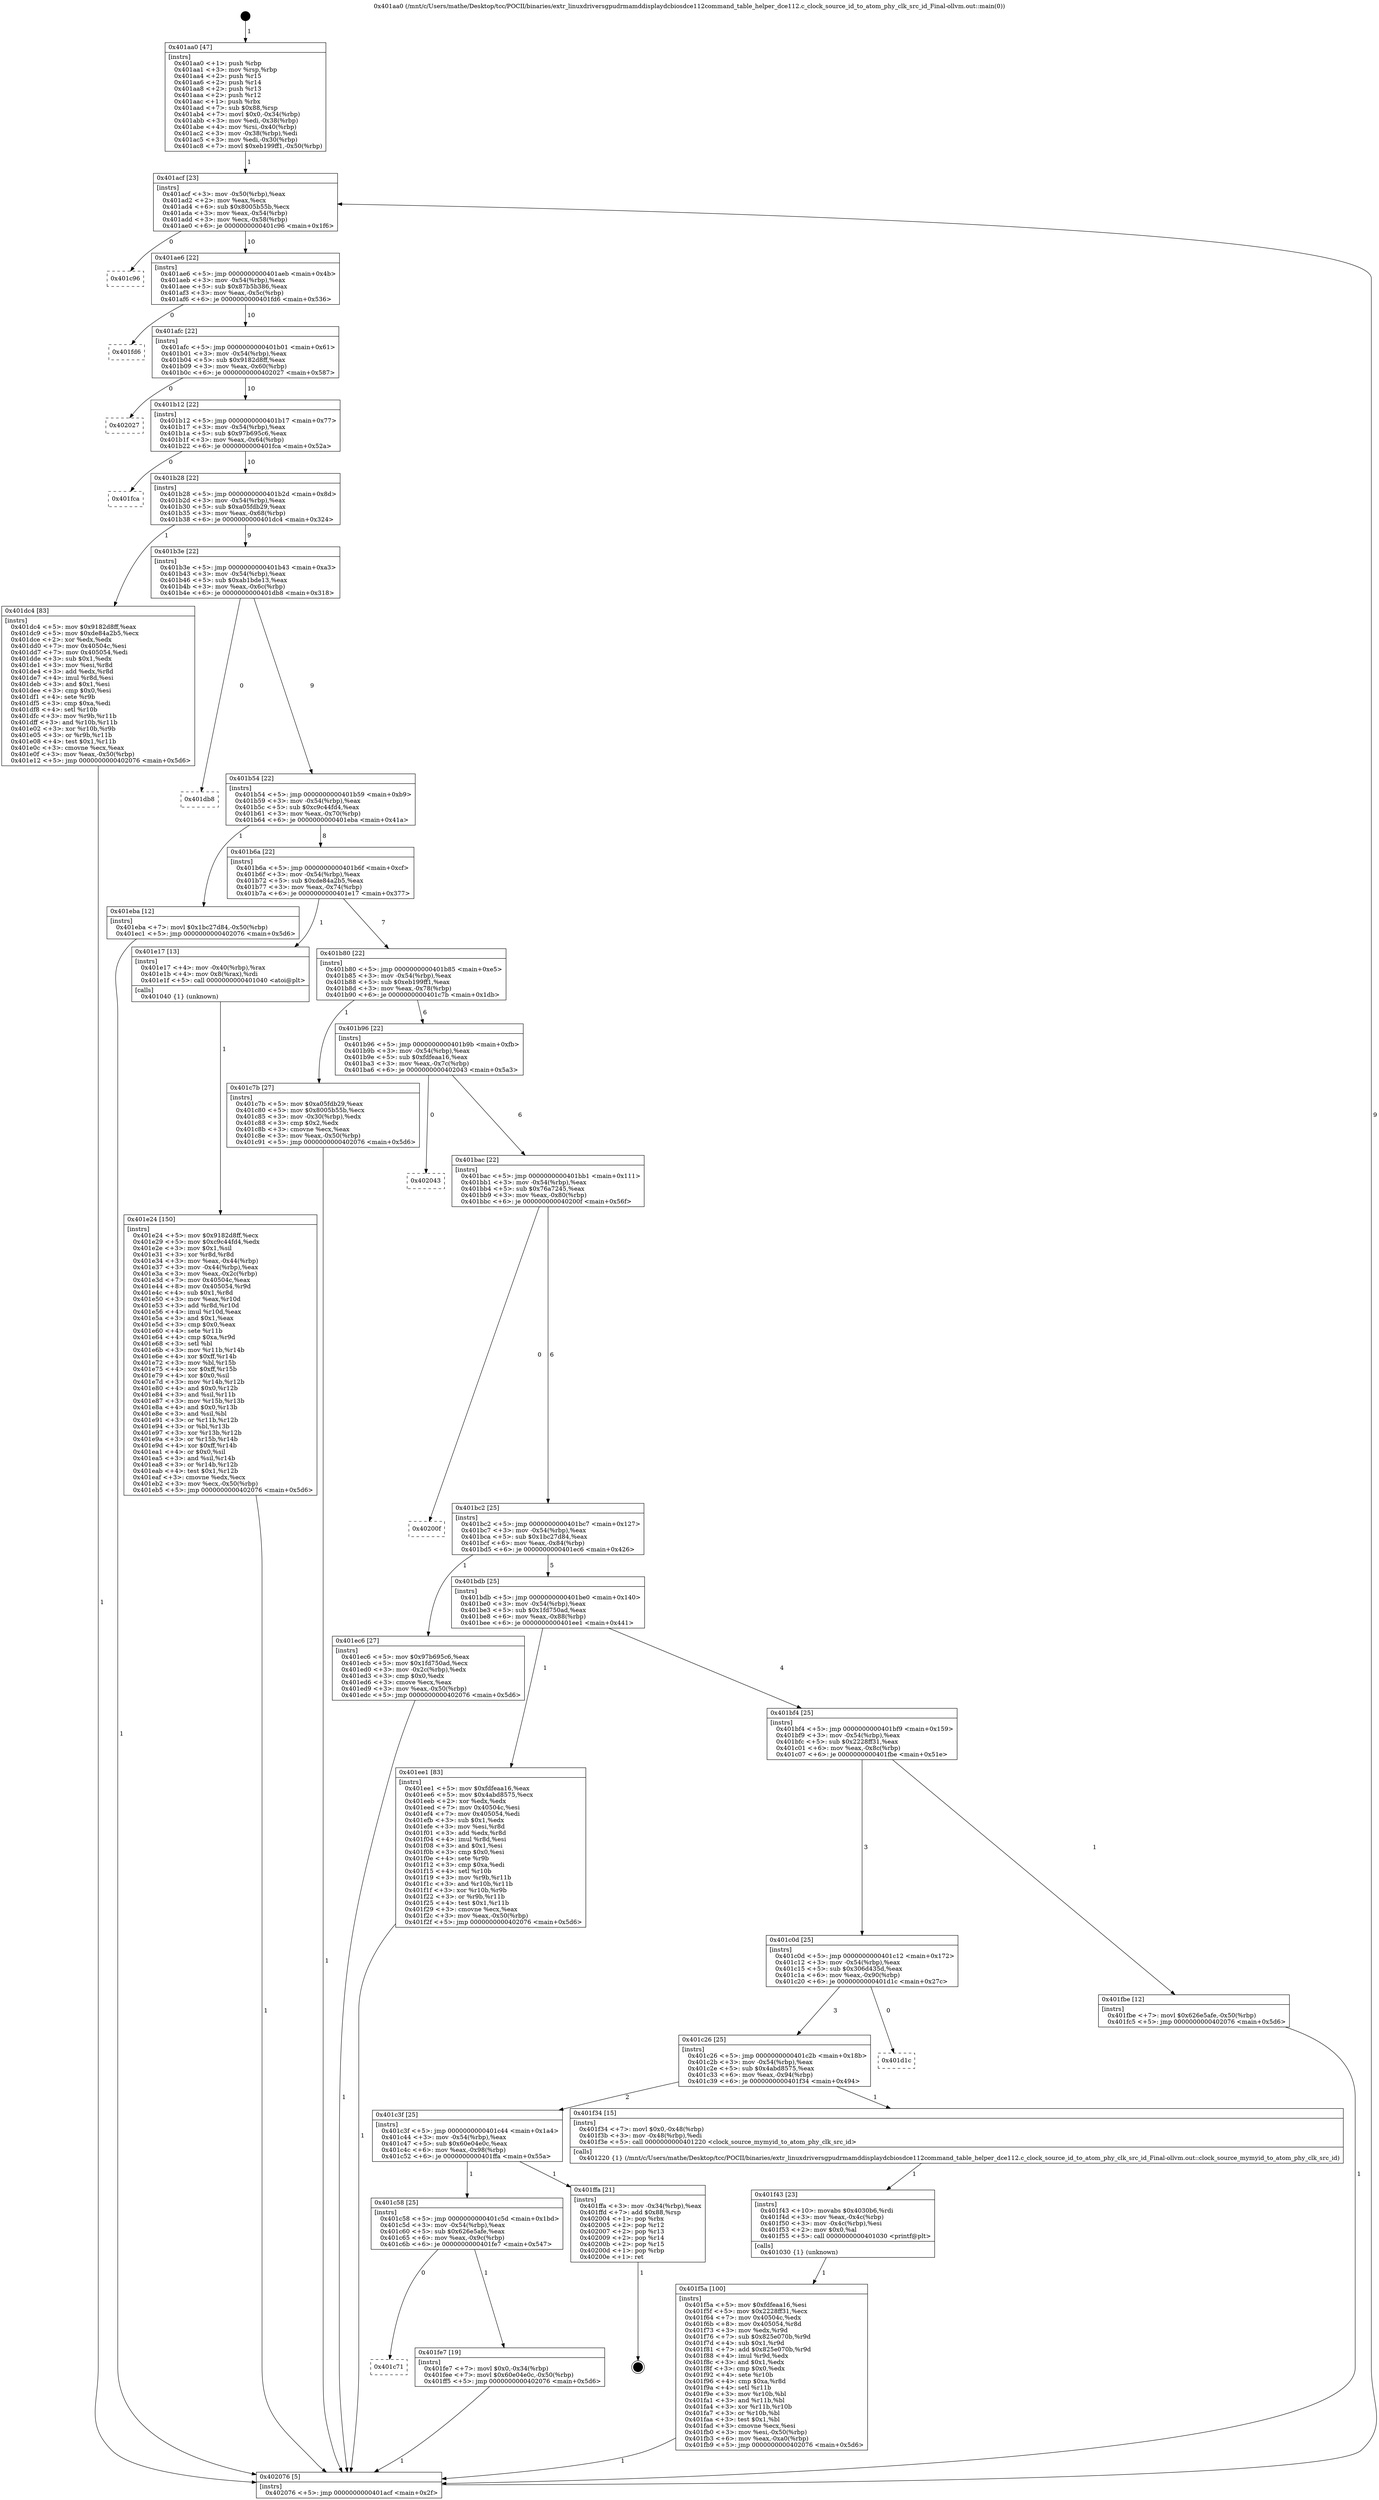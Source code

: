 digraph "0x401aa0" {
  label = "0x401aa0 (/mnt/c/Users/mathe/Desktop/tcc/POCII/binaries/extr_linuxdriversgpudrmamddisplaydcbiosdce112command_table_helper_dce112.c_clock_source_id_to_atom_phy_clk_src_id_Final-ollvm.out::main(0))"
  labelloc = "t"
  node[shape=record]

  Entry [label="",width=0.3,height=0.3,shape=circle,fillcolor=black,style=filled]
  "0x401acf" [label="{
     0x401acf [23]\l
     | [instrs]\l
     &nbsp;&nbsp;0x401acf \<+3\>: mov -0x50(%rbp),%eax\l
     &nbsp;&nbsp;0x401ad2 \<+2\>: mov %eax,%ecx\l
     &nbsp;&nbsp;0x401ad4 \<+6\>: sub $0x8005b55b,%ecx\l
     &nbsp;&nbsp;0x401ada \<+3\>: mov %eax,-0x54(%rbp)\l
     &nbsp;&nbsp;0x401add \<+3\>: mov %ecx,-0x58(%rbp)\l
     &nbsp;&nbsp;0x401ae0 \<+6\>: je 0000000000401c96 \<main+0x1f6\>\l
  }"]
  "0x401c96" [label="{
     0x401c96\l
  }", style=dashed]
  "0x401ae6" [label="{
     0x401ae6 [22]\l
     | [instrs]\l
     &nbsp;&nbsp;0x401ae6 \<+5\>: jmp 0000000000401aeb \<main+0x4b\>\l
     &nbsp;&nbsp;0x401aeb \<+3\>: mov -0x54(%rbp),%eax\l
     &nbsp;&nbsp;0x401aee \<+5\>: sub $0x87b5b386,%eax\l
     &nbsp;&nbsp;0x401af3 \<+3\>: mov %eax,-0x5c(%rbp)\l
     &nbsp;&nbsp;0x401af6 \<+6\>: je 0000000000401fd6 \<main+0x536\>\l
  }"]
  Exit [label="",width=0.3,height=0.3,shape=circle,fillcolor=black,style=filled,peripheries=2]
  "0x401fd6" [label="{
     0x401fd6\l
  }", style=dashed]
  "0x401afc" [label="{
     0x401afc [22]\l
     | [instrs]\l
     &nbsp;&nbsp;0x401afc \<+5\>: jmp 0000000000401b01 \<main+0x61\>\l
     &nbsp;&nbsp;0x401b01 \<+3\>: mov -0x54(%rbp),%eax\l
     &nbsp;&nbsp;0x401b04 \<+5\>: sub $0x9182d8ff,%eax\l
     &nbsp;&nbsp;0x401b09 \<+3\>: mov %eax,-0x60(%rbp)\l
     &nbsp;&nbsp;0x401b0c \<+6\>: je 0000000000402027 \<main+0x587\>\l
  }"]
  "0x401c71" [label="{
     0x401c71\l
  }", style=dashed]
  "0x402027" [label="{
     0x402027\l
  }", style=dashed]
  "0x401b12" [label="{
     0x401b12 [22]\l
     | [instrs]\l
     &nbsp;&nbsp;0x401b12 \<+5\>: jmp 0000000000401b17 \<main+0x77\>\l
     &nbsp;&nbsp;0x401b17 \<+3\>: mov -0x54(%rbp),%eax\l
     &nbsp;&nbsp;0x401b1a \<+5\>: sub $0x97b695c6,%eax\l
     &nbsp;&nbsp;0x401b1f \<+3\>: mov %eax,-0x64(%rbp)\l
     &nbsp;&nbsp;0x401b22 \<+6\>: je 0000000000401fca \<main+0x52a\>\l
  }"]
  "0x401fe7" [label="{
     0x401fe7 [19]\l
     | [instrs]\l
     &nbsp;&nbsp;0x401fe7 \<+7\>: movl $0x0,-0x34(%rbp)\l
     &nbsp;&nbsp;0x401fee \<+7\>: movl $0x60e04e0c,-0x50(%rbp)\l
     &nbsp;&nbsp;0x401ff5 \<+5\>: jmp 0000000000402076 \<main+0x5d6\>\l
  }"]
  "0x401fca" [label="{
     0x401fca\l
  }", style=dashed]
  "0x401b28" [label="{
     0x401b28 [22]\l
     | [instrs]\l
     &nbsp;&nbsp;0x401b28 \<+5\>: jmp 0000000000401b2d \<main+0x8d\>\l
     &nbsp;&nbsp;0x401b2d \<+3\>: mov -0x54(%rbp),%eax\l
     &nbsp;&nbsp;0x401b30 \<+5\>: sub $0xa05fdb29,%eax\l
     &nbsp;&nbsp;0x401b35 \<+3\>: mov %eax,-0x68(%rbp)\l
     &nbsp;&nbsp;0x401b38 \<+6\>: je 0000000000401dc4 \<main+0x324\>\l
  }"]
  "0x401c58" [label="{
     0x401c58 [25]\l
     | [instrs]\l
     &nbsp;&nbsp;0x401c58 \<+5\>: jmp 0000000000401c5d \<main+0x1bd\>\l
     &nbsp;&nbsp;0x401c5d \<+3\>: mov -0x54(%rbp),%eax\l
     &nbsp;&nbsp;0x401c60 \<+5\>: sub $0x626e5afe,%eax\l
     &nbsp;&nbsp;0x401c65 \<+6\>: mov %eax,-0x9c(%rbp)\l
     &nbsp;&nbsp;0x401c6b \<+6\>: je 0000000000401fe7 \<main+0x547\>\l
  }"]
  "0x401dc4" [label="{
     0x401dc4 [83]\l
     | [instrs]\l
     &nbsp;&nbsp;0x401dc4 \<+5\>: mov $0x9182d8ff,%eax\l
     &nbsp;&nbsp;0x401dc9 \<+5\>: mov $0xde84a2b5,%ecx\l
     &nbsp;&nbsp;0x401dce \<+2\>: xor %edx,%edx\l
     &nbsp;&nbsp;0x401dd0 \<+7\>: mov 0x40504c,%esi\l
     &nbsp;&nbsp;0x401dd7 \<+7\>: mov 0x405054,%edi\l
     &nbsp;&nbsp;0x401dde \<+3\>: sub $0x1,%edx\l
     &nbsp;&nbsp;0x401de1 \<+3\>: mov %esi,%r8d\l
     &nbsp;&nbsp;0x401de4 \<+3\>: add %edx,%r8d\l
     &nbsp;&nbsp;0x401de7 \<+4\>: imul %r8d,%esi\l
     &nbsp;&nbsp;0x401deb \<+3\>: and $0x1,%esi\l
     &nbsp;&nbsp;0x401dee \<+3\>: cmp $0x0,%esi\l
     &nbsp;&nbsp;0x401df1 \<+4\>: sete %r9b\l
     &nbsp;&nbsp;0x401df5 \<+3\>: cmp $0xa,%edi\l
     &nbsp;&nbsp;0x401df8 \<+4\>: setl %r10b\l
     &nbsp;&nbsp;0x401dfc \<+3\>: mov %r9b,%r11b\l
     &nbsp;&nbsp;0x401dff \<+3\>: and %r10b,%r11b\l
     &nbsp;&nbsp;0x401e02 \<+3\>: xor %r10b,%r9b\l
     &nbsp;&nbsp;0x401e05 \<+3\>: or %r9b,%r11b\l
     &nbsp;&nbsp;0x401e08 \<+4\>: test $0x1,%r11b\l
     &nbsp;&nbsp;0x401e0c \<+3\>: cmovne %ecx,%eax\l
     &nbsp;&nbsp;0x401e0f \<+3\>: mov %eax,-0x50(%rbp)\l
     &nbsp;&nbsp;0x401e12 \<+5\>: jmp 0000000000402076 \<main+0x5d6\>\l
  }"]
  "0x401b3e" [label="{
     0x401b3e [22]\l
     | [instrs]\l
     &nbsp;&nbsp;0x401b3e \<+5\>: jmp 0000000000401b43 \<main+0xa3\>\l
     &nbsp;&nbsp;0x401b43 \<+3\>: mov -0x54(%rbp),%eax\l
     &nbsp;&nbsp;0x401b46 \<+5\>: sub $0xab1bde13,%eax\l
     &nbsp;&nbsp;0x401b4b \<+3\>: mov %eax,-0x6c(%rbp)\l
     &nbsp;&nbsp;0x401b4e \<+6\>: je 0000000000401db8 \<main+0x318\>\l
  }"]
  "0x401ffa" [label="{
     0x401ffa [21]\l
     | [instrs]\l
     &nbsp;&nbsp;0x401ffa \<+3\>: mov -0x34(%rbp),%eax\l
     &nbsp;&nbsp;0x401ffd \<+7\>: add $0x88,%rsp\l
     &nbsp;&nbsp;0x402004 \<+1\>: pop %rbx\l
     &nbsp;&nbsp;0x402005 \<+2\>: pop %r12\l
     &nbsp;&nbsp;0x402007 \<+2\>: pop %r13\l
     &nbsp;&nbsp;0x402009 \<+2\>: pop %r14\l
     &nbsp;&nbsp;0x40200b \<+2\>: pop %r15\l
     &nbsp;&nbsp;0x40200d \<+1\>: pop %rbp\l
     &nbsp;&nbsp;0x40200e \<+1\>: ret\l
  }"]
  "0x401db8" [label="{
     0x401db8\l
  }", style=dashed]
  "0x401b54" [label="{
     0x401b54 [22]\l
     | [instrs]\l
     &nbsp;&nbsp;0x401b54 \<+5\>: jmp 0000000000401b59 \<main+0xb9\>\l
     &nbsp;&nbsp;0x401b59 \<+3\>: mov -0x54(%rbp),%eax\l
     &nbsp;&nbsp;0x401b5c \<+5\>: sub $0xc9c44fd4,%eax\l
     &nbsp;&nbsp;0x401b61 \<+3\>: mov %eax,-0x70(%rbp)\l
     &nbsp;&nbsp;0x401b64 \<+6\>: je 0000000000401eba \<main+0x41a\>\l
  }"]
  "0x401f5a" [label="{
     0x401f5a [100]\l
     | [instrs]\l
     &nbsp;&nbsp;0x401f5a \<+5\>: mov $0xfdfeaa16,%esi\l
     &nbsp;&nbsp;0x401f5f \<+5\>: mov $0x2228ff31,%ecx\l
     &nbsp;&nbsp;0x401f64 \<+7\>: mov 0x40504c,%edx\l
     &nbsp;&nbsp;0x401f6b \<+8\>: mov 0x405054,%r8d\l
     &nbsp;&nbsp;0x401f73 \<+3\>: mov %edx,%r9d\l
     &nbsp;&nbsp;0x401f76 \<+7\>: sub $0x825e070b,%r9d\l
     &nbsp;&nbsp;0x401f7d \<+4\>: sub $0x1,%r9d\l
     &nbsp;&nbsp;0x401f81 \<+7\>: add $0x825e070b,%r9d\l
     &nbsp;&nbsp;0x401f88 \<+4\>: imul %r9d,%edx\l
     &nbsp;&nbsp;0x401f8c \<+3\>: and $0x1,%edx\l
     &nbsp;&nbsp;0x401f8f \<+3\>: cmp $0x0,%edx\l
     &nbsp;&nbsp;0x401f92 \<+4\>: sete %r10b\l
     &nbsp;&nbsp;0x401f96 \<+4\>: cmp $0xa,%r8d\l
     &nbsp;&nbsp;0x401f9a \<+4\>: setl %r11b\l
     &nbsp;&nbsp;0x401f9e \<+3\>: mov %r10b,%bl\l
     &nbsp;&nbsp;0x401fa1 \<+3\>: and %r11b,%bl\l
     &nbsp;&nbsp;0x401fa4 \<+3\>: xor %r11b,%r10b\l
     &nbsp;&nbsp;0x401fa7 \<+3\>: or %r10b,%bl\l
     &nbsp;&nbsp;0x401faa \<+3\>: test $0x1,%bl\l
     &nbsp;&nbsp;0x401fad \<+3\>: cmovne %ecx,%esi\l
     &nbsp;&nbsp;0x401fb0 \<+3\>: mov %esi,-0x50(%rbp)\l
     &nbsp;&nbsp;0x401fb3 \<+6\>: mov %eax,-0xa0(%rbp)\l
     &nbsp;&nbsp;0x401fb9 \<+5\>: jmp 0000000000402076 \<main+0x5d6\>\l
  }"]
  "0x401eba" [label="{
     0x401eba [12]\l
     | [instrs]\l
     &nbsp;&nbsp;0x401eba \<+7\>: movl $0x1bc27d84,-0x50(%rbp)\l
     &nbsp;&nbsp;0x401ec1 \<+5\>: jmp 0000000000402076 \<main+0x5d6\>\l
  }"]
  "0x401b6a" [label="{
     0x401b6a [22]\l
     | [instrs]\l
     &nbsp;&nbsp;0x401b6a \<+5\>: jmp 0000000000401b6f \<main+0xcf\>\l
     &nbsp;&nbsp;0x401b6f \<+3\>: mov -0x54(%rbp),%eax\l
     &nbsp;&nbsp;0x401b72 \<+5\>: sub $0xde84a2b5,%eax\l
     &nbsp;&nbsp;0x401b77 \<+3\>: mov %eax,-0x74(%rbp)\l
     &nbsp;&nbsp;0x401b7a \<+6\>: je 0000000000401e17 \<main+0x377\>\l
  }"]
  "0x401f43" [label="{
     0x401f43 [23]\l
     | [instrs]\l
     &nbsp;&nbsp;0x401f43 \<+10\>: movabs $0x4030b6,%rdi\l
     &nbsp;&nbsp;0x401f4d \<+3\>: mov %eax,-0x4c(%rbp)\l
     &nbsp;&nbsp;0x401f50 \<+3\>: mov -0x4c(%rbp),%esi\l
     &nbsp;&nbsp;0x401f53 \<+2\>: mov $0x0,%al\l
     &nbsp;&nbsp;0x401f55 \<+5\>: call 0000000000401030 \<printf@plt\>\l
     | [calls]\l
     &nbsp;&nbsp;0x401030 \{1\} (unknown)\l
  }"]
  "0x401e17" [label="{
     0x401e17 [13]\l
     | [instrs]\l
     &nbsp;&nbsp;0x401e17 \<+4\>: mov -0x40(%rbp),%rax\l
     &nbsp;&nbsp;0x401e1b \<+4\>: mov 0x8(%rax),%rdi\l
     &nbsp;&nbsp;0x401e1f \<+5\>: call 0000000000401040 \<atoi@plt\>\l
     | [calls]\l
     &nbsp;&nbsp;0x401040 \{1\} (unknown)\l
  }"]
  "0x401b80" [label="{
     0x401b80 [22]\l
     | [instrs]\l
     &nbsp;&nbsp;0x401b80 \<+5\>: jmp 0000000000401b85 \<main+0xe5\>\l
     &nbsp;&nbsp;0x401b85 \<+3\>: mov -0x54(%rbp),%eax\l
     &nbsp;&nbsp;0x401b88 \<+5\>: sub $0xeb199ff1,%eax\l
     &nbsp;&nbsp;0x401b8d \<+3\>: mov %eax,-0x78(%rbp)\l
     &nbsp;&nbsp;0x401b90 \<+6\>: je 0000000000401c7b \<main+0x1db\>\l
  }"]
  "0x401c3f" [label="{
     0x401c3f [25]\l
     | [instrs]\l
     &nbsp;&nbsp;0x401c3f \<+5\>: jmp 0000000000401c44 \<main+0x1a4\>\l
     &nbsp;&nbsp;0x401c44 \<+3\>: mov -0x54(%rbp),%eax\l
     &nbsp;&nbsp;0x401c47 \<+5\>: sub $0x60e04e0c,%eax\l
     &nbsp;&nbsp;0x401c4c \<+6\>: mov %eax,-0x98(%rbp)\l
     &nbsp;&nbsp;0x401c52 \<+6\>: je 0000000000401ffa \<main+0x55a\>\l
  }"]
  "0x401c7b" [label="{
     0x401c7b [27]\l
     | [instrs]\l
     &nbsp;&nbsp;0x401c7b \<+5\>: mov $0xa05fdb29,%eax\l
     &nbsp;&nbsp;0x401c80 \<+5\>: mov $0x8005b55b,%ecx\l
     &nbsp;&nbsp;0x401c85 \<+3\>: mov -0x30(%rbp),%edx\l
     &nbsp;&nbsp;0x401c88 \<+3\>: cmp $0x2,%edx\l
     &nbsp;&nbsp;0x401c8b \<+3\>: cmovne %ecx,%eax\l
     &nbsp;&nbsp;0x401c8e \<+3\>: mov %eax,-0x50(%rbp)\l
     &nbsp;&nbsp;0x401c91 \<+5\>: jmp 0000000000402076 \<main+0x5d6\>\l
  }"]
  "0x401b96" [label="{
     0x401b96 [22]\l
     | [instrs]\l
     &nbsp;&nbsp;0x401b96 \<+5\>: jmp 0000000000401b9b \<main+0xfb\>\l
     &nbsp;&nbsp;0x401b9b \<+3\>: mov -0x54(%rbp),%eax\l
     &nbsp;&nbsp;0x401b9e \<+5\>: sub $0xfdfeaa16,%eax\l
     &nbsp;&nbsp;0x401ba3 \<+3\>: mov %eax,-0x7c(%rbp)\l
     &nbsp;&nbsp;0x401ba6 \<+6\>: je 0000000000402043 \<main+0x5a3\>\l
  }"]
  "0x402076" [label="{
     0x402076 [5]\l
     | [instrs]\l
     &nbsp;&nbsp;0x402076 \<+5\>: jmp 0000000000401acf \<main+0x2f\>\l
  }"]
  "0x401aa0" [label="{
     0x401aa0 [47]\l
     | [instrs]\l
     &nbsp;&nbsp;0x401aa0 \<+1\>: push %rbp\l
     &nbsp;&nbsp;0x401aa1 \<+3\>: mov %rsp,%rbp\l
     &nbsp;&nbsp;0x401aa4 \<+2\>: push %r15\l
     &nbsp;&nbsp;0x401aa6 \<+2\>: push %r14\l
     &nbsp;&nbsp;0x401aa8 \<+2\>: push %r13\l
     &nbsp;&nbsp;0x401aaa \<+2\>: push %r12\l
     &nbsp;&nbsp;0x401aac \<+1\>: push %rbx\l
     &nbsp;&nbsp;0x401aad \<+7\>: sub $0x88,%rsp\l
     &nbsp;&nbsp;0x401ab4 \<+7\>: movl $0x0,-0x34(%rbp)\l
     &nbsp;&nbsp;0x401abb \<+3\>: mov %edi,-0x38(%rbp)\l
     &nbsp;&nbsp;0x401abe \<+4\>: mov %rsi,-0x40(%rbp)\l
     &nbsp;&nbsp;0x401ac2 \<+3\>: mov -0x38(%rbp),%edi\l
     &nbsp;&nbsp;0x401ac5 \<+3\>: mov %edi,-0x30(%rbp)\l
     &nbsp;&nbsp;0x401ac8 \<+7\>: movl $0xeb199ff1,-0x50(%rbp)\l
  }"]
  "0x401e24" [label="{
     0x401e24 [150]\l
     | [instrs]\l
     &nbsp;&nbsp;0x401e24 \<+5\>: mov $0x9182d8ff,%ecx\l
     &nbsp;&nbsp;0x401e29 \<+5\>: mov $0xc9c44fd4,%edx\l
     &nbsp;&nbsp;0x401e2e \<+3\>: mov $0x1,%sil\l
     &nbsp;&nbsp;0x401e31 \<+3\>: xor %r8d,%r8d\l
     &nbsp;&nbsp;0x401e34 \<+3\>: mov %eax,-0x44(%rbp)\l
     &nbsp;&nbsp;0x401e37 \<+3\>: mov -0x44(%rbp),%eax\l
     &nbsp;&nbsp;0x401e3a \<+3\>: mov %eax,-0x2c(%rbp)\l
     &nbsp;&nbsp;0x401e3d \<+7\>: mov 0x40504c,%eax\l
     &nbsp;&nbsp;0x401e44 \<+8\>: mov 0x405054,%r9d\l
     &nbsp;&nbsp;0x401e4c \<+4\>: sub $0x1,%r8d\l
     &nbsp;&nbsp;0x401e50 \<+3\>: mov %eax,%r10d\l
     &nbsp;&nbsp;0x401e53 \<+3\>: add %r8d,%r10d\l
     &nbsp;&nbsp;0x401e56 \<+4\>: imul %r10d,%eax\l
     &nbsp;&nbsp;0x401e5a \<+3\>: and $0x1,%eax\l
     &nbsp;&nbsp;0x401e5d \<+3\>: cmp $0x0,%eax\l
     &nbsp;&nbsp;0x401e60 \<+4\>: sete %r11b\l
     &nbsp;&nbsp;0x401e64 \<+4\>: cmp $0xa,%r9d\l
     &nbsp;&nbsp;0x401e68 \<+3\>: setl %bl\l
     &nbsp;&nbsp;0x401e6b \<+3\>: mov %r11b,%r14b\l
     &nbsp;&nbsp;0x401e6e \<+4\>: xor $0xff,%r14b\l
     &nbsp;&nbsp;0x401e72 \<+3\>: mov %bl,%r15b\l
     &nbsp;&nbsp;0x401e75 \<+4\>: xor $0xff,%r15b\l
     &nbsp;&nbsp;0x401e79 \<+4\>: xor $0x0,%sil\l
     &nbsp;&nbsp;0x401e7d \<+3\>: mov %r14b,%r12b\l
     &nbsp;&nbsp;0x401e80 \<+4\>: and $0x0,%r12b\l
     &nbsp;&nbsp;0x401e84 \<+3\>: and %sil,%r11b\l
     &nbsp;&nbsp;0x401e87 \<+3\>: mov %r15b,%r13b\l
     &nbsp;&nbsp;0x401e8a \<+4\>: and $0x0,%r13b\l
     &nbsp;&nbsp;0x401e8e \<+3\>: and %sil,%bl\l
     &nbsp;&nbsp;0x401e91 \<+3\>: or %r11b,%r12b\l
     &nbsp;&nbsp;0x401e94 \<+3\>: or %bl,%r13b\l
     &nbsp;&nbsp;0x401e97 \<+3\>: xor %r13b,%r12b\l
     &nbsp;&nbsp;0x401e9a \<+3\>: or %r15b,%r14b\l
     &nbsp;&nbsp;0x401e9d \<+4\>: xor $0xff,%r14b\l
     &nbsp;&nbsp;0x401ea1 \<+4\>: or $0x0,%sil\l
     &nbsp;&nbsp;0x401ea5 \<+3\>: and %sil,%r14b\l
     &nbsp;&nbsp;0x401ea8 \<+3\>: or %r14b,%r12b\l
     &nbsp;&nbsp;0x401eab \<+4\>: test $0x1,%r12b\l
     &nbsp;&nbsp;0x401eaf \<+3\>: cmovne %edx,%ecx\l
     &nbsp;&nbsp;0x401eb2 \<+3\>: mov %ecx,-0x50(%rbp)\l
     &nbsp;&nbsp;0x401eb5 \<+5\>: jmp 0000000000402076 \<main+0x5d6\>\l
  }"]
  "0x401f34" [label="{
     0x401f34 [15]\l
     | [instrs]\l
     &nbsp;&nbsp;0x401f34 \<+7\>: movl $0x0,-0x48(%rbp)\l
     &nbsp;&nbsp;0x401f3b \<+3\>: mov -0x48(%rbp),%edi\l
     &nbsp;&nbsp;0x401f3e \<+5\>: call 0000000000401220 \<clock_source_mymyid_to_atom_phy_clk_src_id\>\l
     | [calls]\l
     &nbsp;&nbsp;0x401220 \{1\} (/mnt/c/Users/mathe/Desktop/tcc/POCII/binaries/extr_linuxdriversgpudrmamddisplaydcbiosdce112command_table_helper_dce112.c_clock_source_id_to_atom_phy_clk_src_id_Final-ollvm.out::clock_source_mymyid_to_atom_phy_clk_src_id)\l
  }"]
  "0x402043" [label="{
     0x402043\l
  }", style=dashed]
  "0x401bac" [label="{
     0x401bac [22]\l
     | [instrs]\l
     &nbsp;&nbsp;0x401bac \<+5\>: jmp 0000000000401bb1 \<main+0x111\>\l
     &nbsp;&nbsp;0x401bb1 \<+3\>: mov -0x54(%rbp),%eax\l
     &nbsp;&nbsp;0x401bb4 \<+5\>: sub $0x76a7245,%eax\l
     &nbsp;&nbsp;0x401bb9 \<+3\>: mov %eax,-0x80(%rbp)\l
     &nbsp;&nbsp;0x401bbc \<+6\>: je 000000000040200f \<main+0x56f\>\l
  }"]
  "0x401c26" [label="{
     0x401c26 [25]\l
     | [instrs]\l
     &nbsp;&nbsp;0x401c26 \<+5\>: jmp 0000000000401c2b \<main+0x18b\>\l
     &nbsp;&nbsp;0x401c2b \<+3\>: mov -0x54(%rbp),%eax\l
     &nbsp;&nbsp;0x401c2e \<+5\>: sub $0x4abd8575,%eax\l
     &nbsp;&nbsp;0x401c33 \<+6\>: mov %eax,-0x94(%rbp)\l
     &nbsp;&nbsp;0x401c39 \<+6\>: je 0000000000401f34 \<main+0x494\>\l
  }"]
  "0x40200f" [label="{
     0x40200f\l
  }", style=dashed]
  "0x401bc2" [label="{
     0x401bc2 [25]\l
     | [instrs]\l
     &nbsp;&nbsp;0x401bc2 \<+5\>: jmp 0000000000401bc7 \<main+0x127\>\l
     &nbsp;&nbsp;0x401bc7 \<+3\>: mov -0x54(%rbp),%eax\l
     &nbsp;&nbsp;0x401bca \<+5\>: sub $0x1bc27d84,%eax\l
     &nbsp;&nbsp;0x401bcf \<+6\>: mov %eax,-0x84(%rbp)\l
     &nbsp;&nbsp;0x401bd5 \<+6\>: je 0000000000401ec6 \<main+0x426\>\l
  }"]
  "0x401d1c" [label="{
     0x401d1c\l
  }", style=dashed]
  "0x401ec6" [label="{
     0x401ec6 [27]\l
     | [instrs]\l
     &nbsp;&nbsp;0x401ec6 \<+5\>: mov $0x97b695c6,%eax\l
     &nbsp;&nbsp;0x401ecb \<+5\>: mov $0x1fd750ad,%ecx\l
     &nbsp;&nbsp;0x401ed0 \<+3\>: mov -0x2c(%rbp),%edx\l
     &nbsp;&nbsp;0x401ed3 \<+3\>: cmp $0x0,%edx\l
     &nbsp;&nbsp;0x401ed6 \<+3\>: cmove %ecx,%eax\l
     &nbsp;&nbsp;0x401ed9 \<+3\>: mov %eax,-0x50(%rbp)\l
     &nbsp;&nbsp;0x401edc \<+5\>: jmp 0000000000402076 \<main+0x5d6\>\l
  }"]
  "0x401bdb" [label="{
     0x401bdb [25]\l
     | [instrs]\l
     &nbsp;&nbsp;0x401bdb \<+5\>: jmp 0000000000401be0 \<main+0x140\>\l
     &nbsp;&nbsp;0x401be0 \<+3\>: mov -0x54(%rbp),%eax\l
     &nbsp;&nbsp;0x401be3 \<+5\>: sub $0x1fd750ad,%eax\l
     &nbsp;&nbsp;0x401be8 \<+6\>: mov %eax,-0x88(%rbp)\l
     &nbsp;&nbsp;0x401bee \<+6\>: je 0000000000401ee1 \<main+0x441\>\l
  }"]
  "0x401c0d" [label="{
     0x401c0d [25]\l
     | [instrs]\l
     &nbsp;&nbsp;0x401c0d \<+5\>: jmp 0000000000401c12 \<main+0x172\>\l
     &nbsp;&nbsp;0x401c12 \<+3\>: mov -0x54(%rbp),%eax\l
     &nbsp;&nbsp;0x401c15 \<+5\>: sub $0x306d435d,%eax\l
     &nbsp;&nbsp;0x401c1a \<+6\>: mov %eax,-0x90(%rbp)\l
     &nbsp;&nbsp;0x401c20 \<+6\>: je 0000000000401d1c \<main+0x27c\>\l
  }"]
  "0x401ee1" [label="{
     0x401ee1 [83]\l
     | [instrs]\l
     &nbsp;&nbsp;0x401ee1 \<+5\>: mov $0xfdfeaa16,%eax\l
     &nbsp;&nbsp;0x401ee6 \<+5\>: mov $0x4abd8575,%ecx\l
     &nbsp;&nbsp;0x401eeb \<+2\>: xor %edx,%edx\l
     &nbsp;&nbsp;0x401eed \<+7\>: mov 0x40504c,%esi\l
     &nbsp;&nbsp;0x401ef4 \<+7\>: mov 0x405054,%edi\l
     &nbsp;&nbsp;0x401efb \<+3\>: sub $0x1,%edx\l
     &nbsp;&nbsp;0x401efe \<+3\>: mov %esi,%r8d\l
     &nbsp;&nbsp;0x401f01 \<+3\>: add %edx,%r8d\l
     &nbsp;&nbsp;0x401f04 \<+4\>: imul %r8d,%esi\l
     &nbsp;&nbsp;0x401f08 \<+3\>: and $0x1,%esi\l
     &nbsp;&nbsp;0x401f0b \<+3\>: cmp $0x0,%esi\l
     &nbsp;&nbsp;0x401f0e \<+4\>: sete %r9b\l
     &nbsp;&nbsp;0x401f12 \<+3\>: cmp $0xa,%edi\l
     &nbsp;&nbsp;0x401f15 \<+4\>: setl %r10b\l
     &nbsp;&nbsp;0x401f19 \<+3\>: mov %r9b,%r11b\l
     &nbsp;&nbsp;0x401f1c \<+3\>: and %r10b,%r11b\l
     &nbsp;&nbsp;0x401f1f \<+3\>: xor %r10b,%r9b\l
     &nbsp;&nbsp;0x401f22 \<+3\>: or %r9b,%r11b\l
     &nbsp;&nbsp;0x401f25 \<+4\>: test $0x1,%r11b\l
     &nbsp;&nbsp;0x401f29 \<+3\>: cmovne %ecx,%eax\l
     &nbsp;&nbsp;0x401f2c \<+3\>: mov %eax,-0x50(%rbp)\l
     &nbsp;&nbsp;0x401f2f \<+5\>: jmp 0000000000402076 \<main+0x5d6\>\l
  }"]
  "0x401bf4" [label="{
     0x401bf4 [25]\l
     | [instrs]\l
     &nbsp;&nbsp;0x401bf4 \<+5\>: jmp 0000000000401bf9 \<main+0x159\>\l
     &nbsp;&nbsp;0x401bf9 \<+3\>: mov -0x54(%rbp),%eax\l
     &nbsp;&nbsp;0x401bfc \<+5\>: sub $0x2228ff31,%eax\l
     &nbsp;&nbsp;0x401c01 \<+6\>: mov %eax,-0x8c(%rbp)\l
     &nbsp;&nbsp;0x401c07 \<+6\>: je 0000000000401fbe \<main+0x51e\>\l
  }"]
  "0x401fbe" [label="{
     0x401fbe [12]\l
     | [instrs]\l
     &nbsp;&nbsp;0x401fbe \<+7\>: movl $0x626e5afe,-0x50(%rbp)\l
     &nbsp;&nbsp;0x401fc5 \<+5\>: jmp 0000000000402076 \<main+0x5d6\>\l
  }"]
  Entry -> "0x401aa0" [label=" 1"]
  "0x401acf" -> "0x401c96" [label=" 0"]
  "0x401acf" -> "0x401ae6" [label=" 10"]
  "0x401ffa" -> Exit [label=" 1"]
  "0x401ae6" -> "0x401fd6" [label=" 0"]
  "0x401ae6" -> "0x401afc" [label=" 10"]
  "0x401fe7" -> "0x402076" [label=" 1"]
  "0x401afc" -> "0x402027" [label=" 0"]
  "0x401afc" -> "0x401b12" [label=" 10"]
  "0x401c58" -> "0x401c71" [label=" 0"]
  "0x401b12" -> "0x401fca" [label=" 0"]
  "0x401b12" -> "0x401b28" [label=" 10"]
  "0x401c58" -> "0x401fe7" [label=" 1"]
  "0x401b28" -> "0x401dc4" [label=" 1"]
  "0x401b28" -> "0x401b3e" [label=" 9"]
  "0x401c3f" -> "0x401c58" [label=" 1"]
  "0x401b3e" -> "0x401db8" [label=" 0"]
  "0x401b3e" -> "0x401b54" [label=" 9"]
  "0x401c3f" -> "0x401ffa" [label=" 1"]
  "0x401b54" -> "0x401eba" [label=" 1"]
  "0x401b54" -> "0x401b6a" [label=" 8"]
  "0x401fbe" -> "0x402076" [label=" 1"]
  "0x401b6a" -> "0x401e17" [label=" 1"]
  "0x401b6a" -> "0x401b80" [label=" 7"]
  "0x401f5a" -> "0x402076" [label=" 1"]
  "0x401b80" -> "0x401c7b" [label=" 1"]
  "0x401b80" -> "0x401b96" [label=" 6"]
  "0x401c7b" -> "0x402076" [label=" 1"]
  "0x401aa0" -> "0x401acf" [label=" 1"]
  "0x402076" -> "0x401acf" [label=" 9"]
  "0x401dc4" -> "0x402076" [label=" 1"]
  "0x401e17" -> "0x401e24" [label=" 1"]
  "0x401e24" -> "0x402076" [label=" 1"]
  "0x401eba" -> "0x402076" [label=" 1"]
  "0x401f43" -> "0x401f5a" [label=" 1"]
  "0x401b96" -> "0x402043" [label=" 0"]
  "0x401b96" -> "0x401bac" [label=" 6"]
  "0x401f34" -> "0x401f43" [label=" 1"]
  "0x401bac" -> "0x40200f" [label=" 0"]
  "0x401bac" -> "0x401bc2" [label=" 6"]
  "0x401c26" -> "0x401f34" [label=" 1"]
  "0x401bc2" -> "0x401ec6" [label=" 1"]
  "0x401bc2" -> "0x401bdb" [label=" 5"]
  "0x401ec6" -> "0x402076" [label=" 1"]
  "0x401c26" -> "0x401c3f" [label=" 2"]
  "0x401bdb" -> "0x401ee1" [label=" 1"]
  "0x401bdb" -> "0x401bf4" [label=" 4"]
  "0x401ee1" -> "0x402076" [label=" 1"]
  "0x401c0d" -> "0x401d1c" [label=" 0"]
  "0x401bf4" -> "0x401fbe" [label=" 1"]
  "0x401bf4" -> "0x401c0d" [label=" 3"]
  "0x401c0d" -> "0x401c26" [label=" 3"]
}
